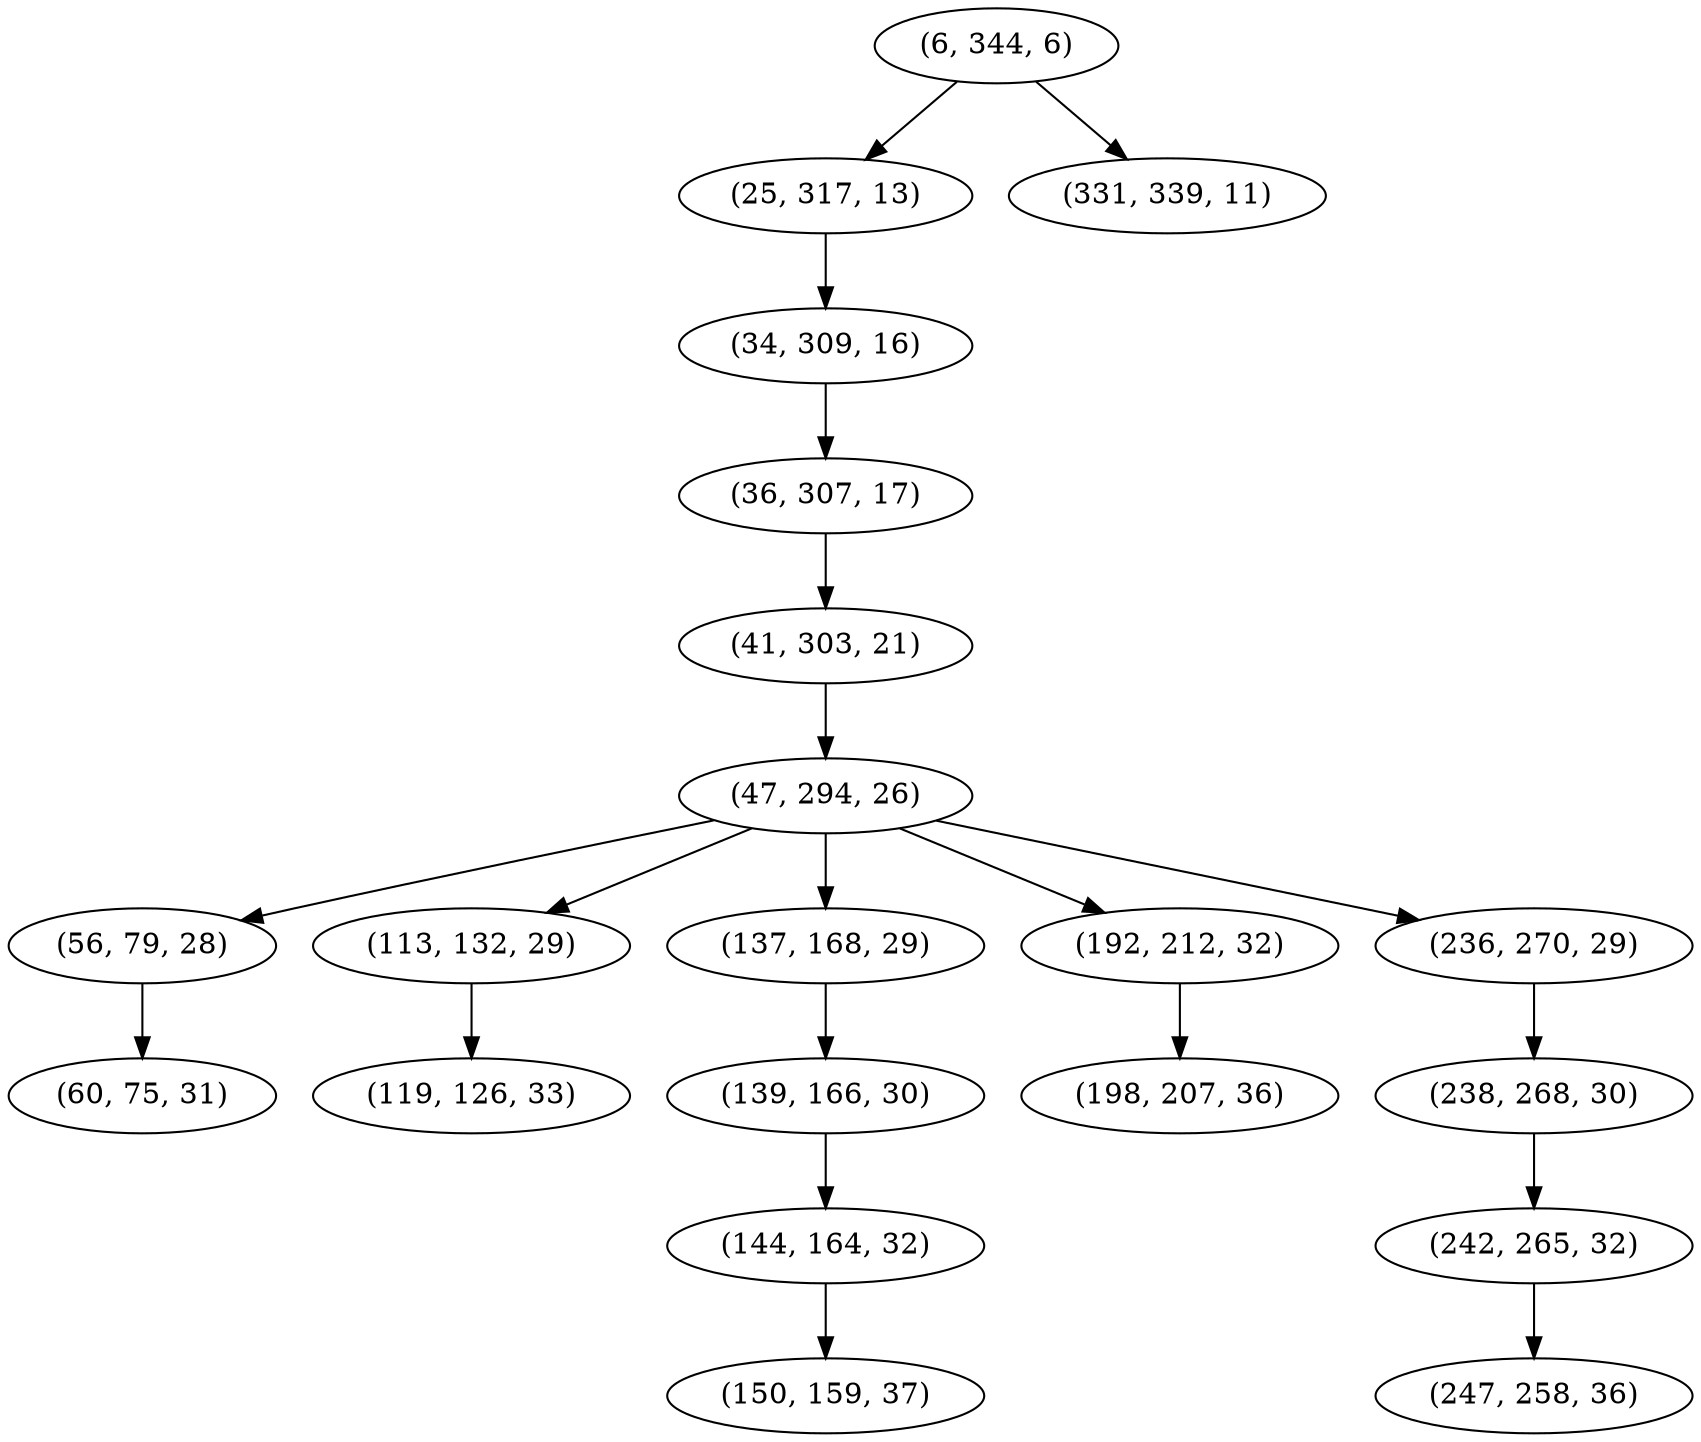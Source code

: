 digraph tree {
    "(6, 344, 6)";
    "(25, 317, 13)";
    "(34, 309, 16)";
    "(36, 307, 17)";
    "(41, 303, 21)";
    "(47, 294, 26)";
    "(56, 79, 28)";
    "(60, 75, 31)";
    "(113, 132, 29)";
    "(119, 126, 33)";
    "(137, 168, 29)";
    "(139, 166, 30)";
    "(144, 164, 32)";
    "(150, 159, 37)";
    "(192, 212, 32)";
    "(198, 207, 36)";
    "(236, 270, 29)";
    "(238, 268, 30)";
    "(242, 265, 32)";
    "(247, 258, 36)";
    "(331, 339, 11)";
    "(6, 344, 6)" -> "(25, 317, 13)";
    "(6, 344, 6)" -> "(331, 339, 11)";
    "(25, 317, 13)" -> "(34, 309, 16)";
    "(34, 309, 16)" -> "(36, 307, 17)";
    "(36, 307, 17)" -> "(41, 303, 21)";
    "(41, 303, 21)" -> "(47, 294, 26)";
    "(47, 294, 26)" -> "(56, 79, 28)";
    "(47, 294, 26)" -> "(113, 132, 29)";
    "(47, 294, 26)" -> "(137, 168, 29)";
    "(47, 294, 26)" -> "(192, 212, 32)";
    "(47, 294, 26)" -> "(236, 270, 29)";
    "(56, 79, 28)" -> "(60, 75, 31)";
    "(113, 132, 29)" -> "(119, 126, 33)";
    "(137, 168, 29)" -> "(139, 166, 30)";
    "(139, 166, 30)" -> "(144, 164, 32)";
    "(144, 164, 32)" -> "(150, 159, 37)";
    "(192, 212, 32)" -> "(198, 207, 36)";
    "(236, 270, 29)" -> "(238, 268, 30)";
    "(238, 268, 30)" -> "(242, 265, 32)";
    "(242, 265, 32)" -> "(247, 258, 36)";
}
